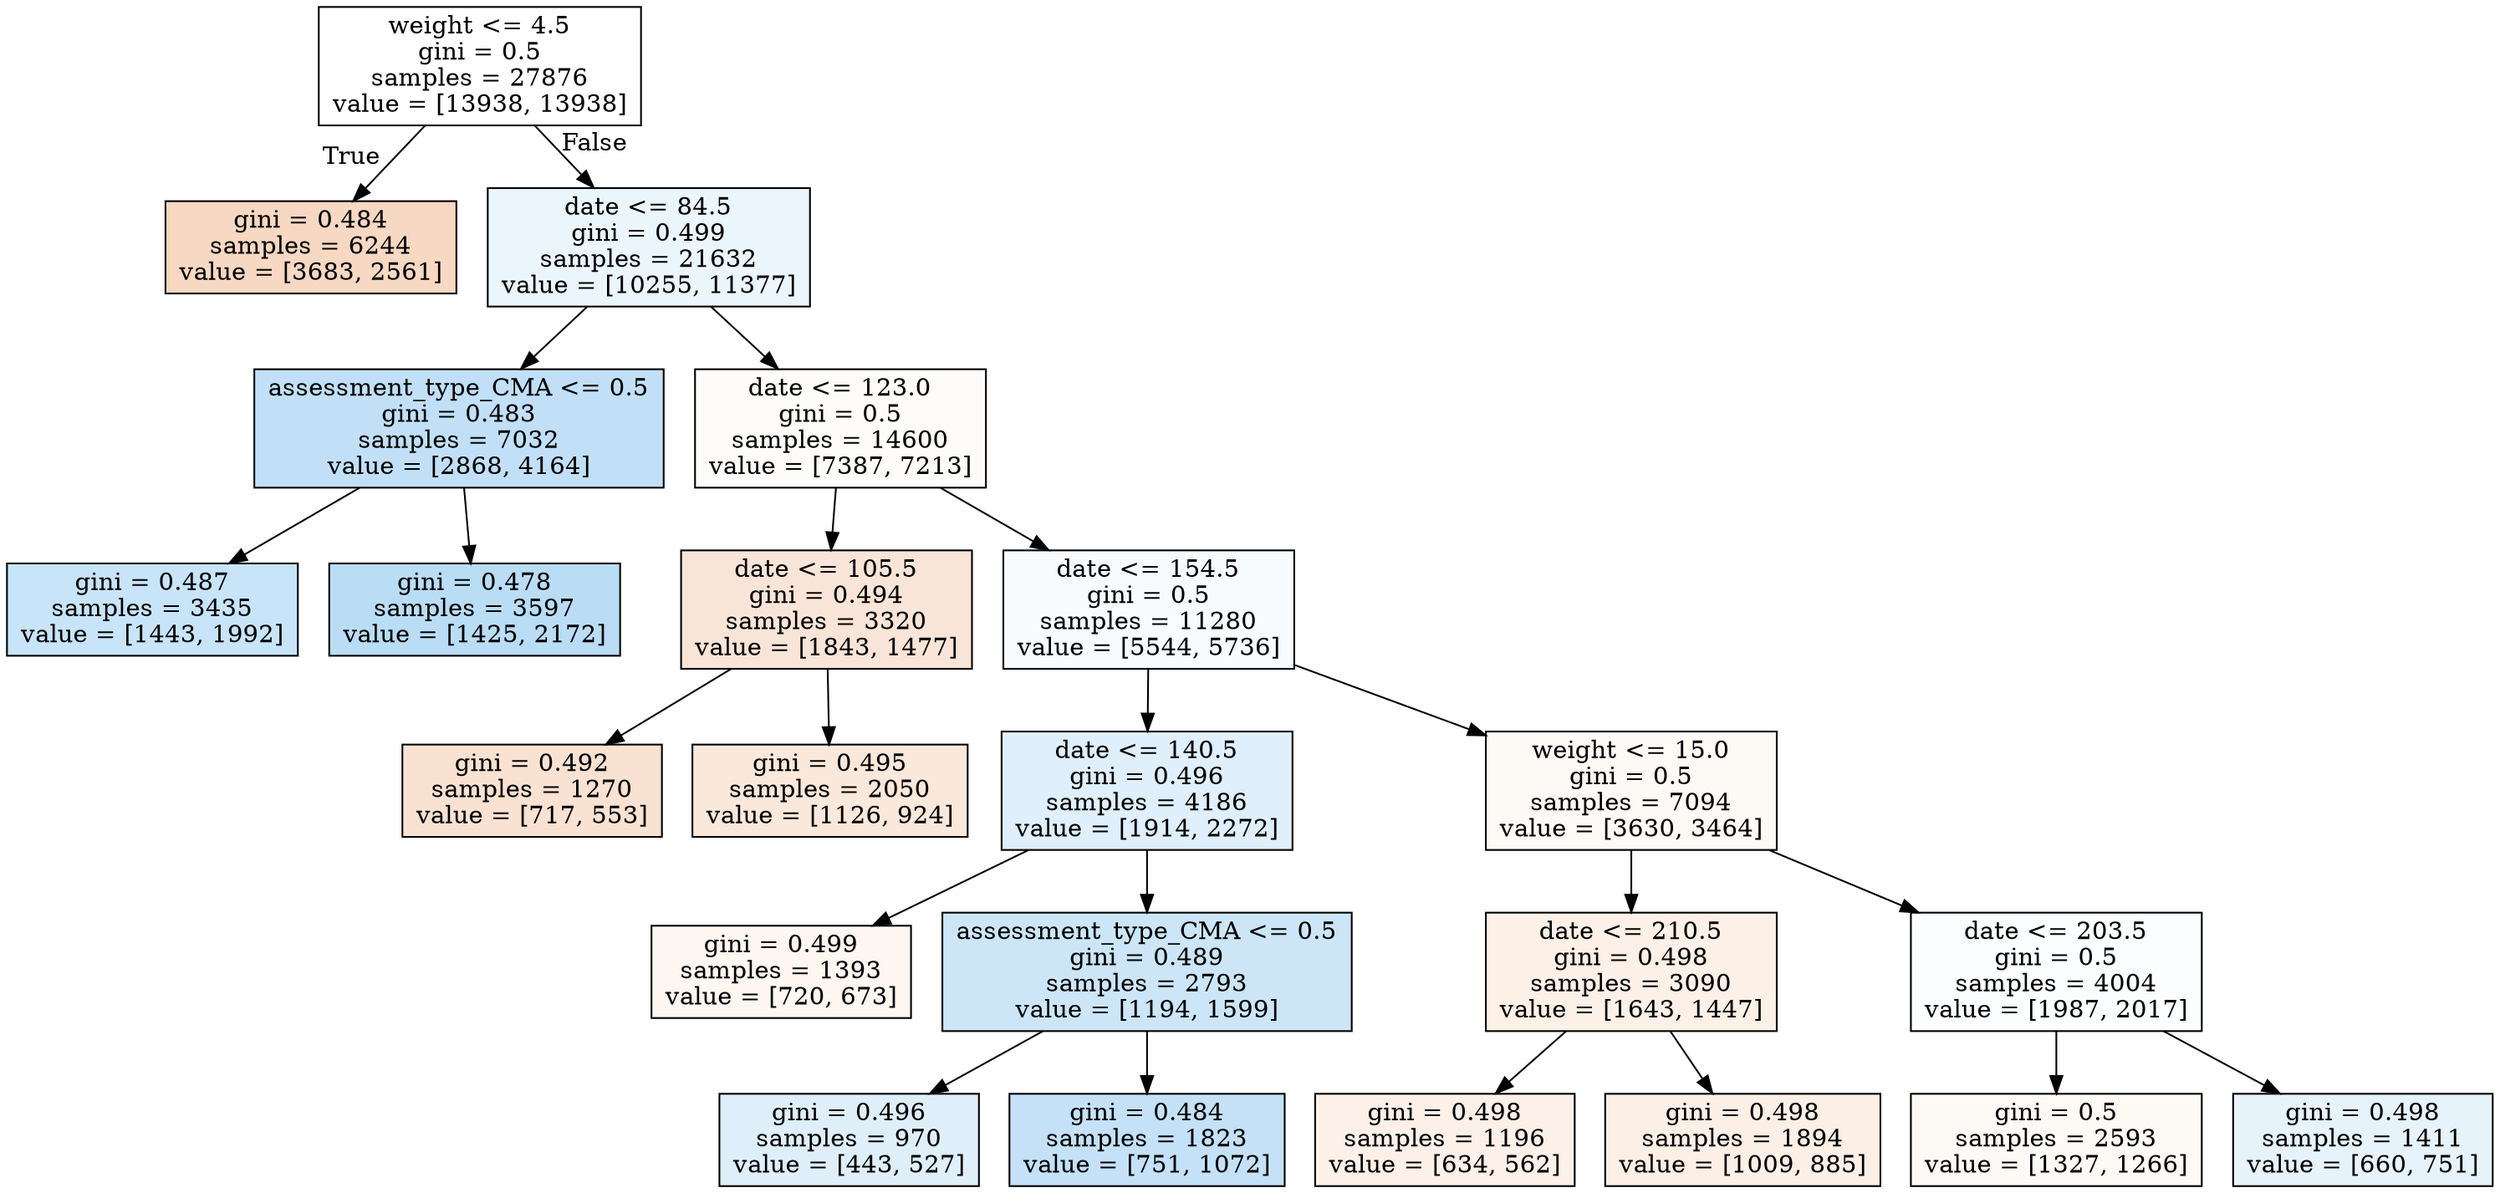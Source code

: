 digraph Tree {
node [shape=box, style="filled", color="black"] ;
0 [label="weight <= 4.5\ngini = 0.5\nsamples = 27876\nvalue = [13938, 13938]", fillcolor="#e5813900"] ;
1 [label="gini = 0.484\nsamples = 6244\nvalue = [3683, 2561]", fillcolor="#e581394e"] ;
0 -> 1 [labeldistance=2.5, labelangle=45, headlabel="True"] ;
2 [label="date <= 84.5\ngini = 0.499\nsamples = 21632\nvalue = [10255, 11377]", fillcolor="#399de519"] ;
0 -> 2 [labeldistance=2.5, labelangle=-45, headlabel="False"] ;
3 [label="assessment_type_CMA <= 0.5\ngini = 0.483\nsamples = 7032\nvalue = [2868, 4164]", fillcolor="#399de54f"] ;
2 -> 3 ;
4 [label="gini = 0.487\nsamples = 3435\nvalue = [1443, 1992]", fillcolor="#399de546"] ;
3 -> 4 ;
5 [label="gini = 0.478\nsamples = 3597\nvalue = [1425, 2172]", fillcolor="#399de558"] ;
3 -> 5 ;
6 [label="date <= 123.0\ngini = 0.5\nsamples = 14600\nvalue = [7387, 7213]", fillcolor="#e5813906"] ;
2 -> 6 ;
7 [label="date <= 105.5\ngini = 0.494\nsamples = 3320\nvalue = [1843, 1477]", fillcolor="#e5813933"] ;
6 -> 7 ;
8 [label="gini = 0.492\nsamples = 1270\nvalue = [717, 553]", fillcolor="#e581393a"] ;
7 -> 8 ;
9 [label="gini = 0.495\nsamples = 2050\nvalue = [1126, 924]", fillcolor="#e581392e"] ;
7 -> 9 ;
10 [label="date <= 154.5\ngini = 0.5\nsamples = 11280\nvalue = [5544, 5736]", fillcolor="#399de509"] ;
6 -> 10 ;
11 [label="date <= 140.5\ngini = 0.496\nsamples = 4186\nvalue = [1914, 2272]", fillcolor="#399de528"] ;
10 -> 11 ;
12 [label="gini = 0.499\nsamples = 1393\nvalue = [720, 673]", fillcolor="#e5813911"] ;
11 -> 12 ;
13 [label="assessment_type_CMA <= 0.5\ngini = 0.489\nsamples = 2793\nvalue = [1194, 1599]", fillcolor="#399de541"] ;
11 -> 13 ;
14 [label="gini = 0.496\nsamples = 970\nvalue = [443, 527]", fillcolor="#399de529"] ;
13 -> 14 ;
15 [label="gini = 0.484\nsamples = 1823\nvalue = [751, 1072]", fillcolor="#399de54c"] ;
13 -> 15 ;
16 [label="weight <= 15.0\ngini = 0.5\nsamples = 7094\nvalue = [3630, 3464]", fillcolor="#e581390c"] ;
10 -> 16 ;
17 [label="date <= 210.5\ngini = 0.498\nsamples = 3090\nvalue = [1643, 1447]", fillcolor="#e581391e"] ;
16 -> 17 ;
18 [label="gini = 0.498\nsamples = 1196\nvalue = [634, 562]", fillcolor="#e581391d"] ;
17 -> 18 ;
19 [label="gini = 0.498\nsamples = 1894\nvalue = [1009, 885]", fillcolor="#e581391f"] ;
17 -> 19 ;
20 [label="date <= 203.5\ngini = 0.5\nsamples = 4004\nvalue = [1987, 2017]", fillcolor="#399de504"] ;
16 -> 20 ;
21 [label="gini = 0.5\nsamples = 2593\nvalue = [1327, 1266]", fillcolor="#e581390c"] ;
20 -> 21 ;
22 [label="gini = 0.498\nsamples = 1411\nvalue = [660, 751]", fillcolor="#399de51f"] ;
20 -> 22 ;
}